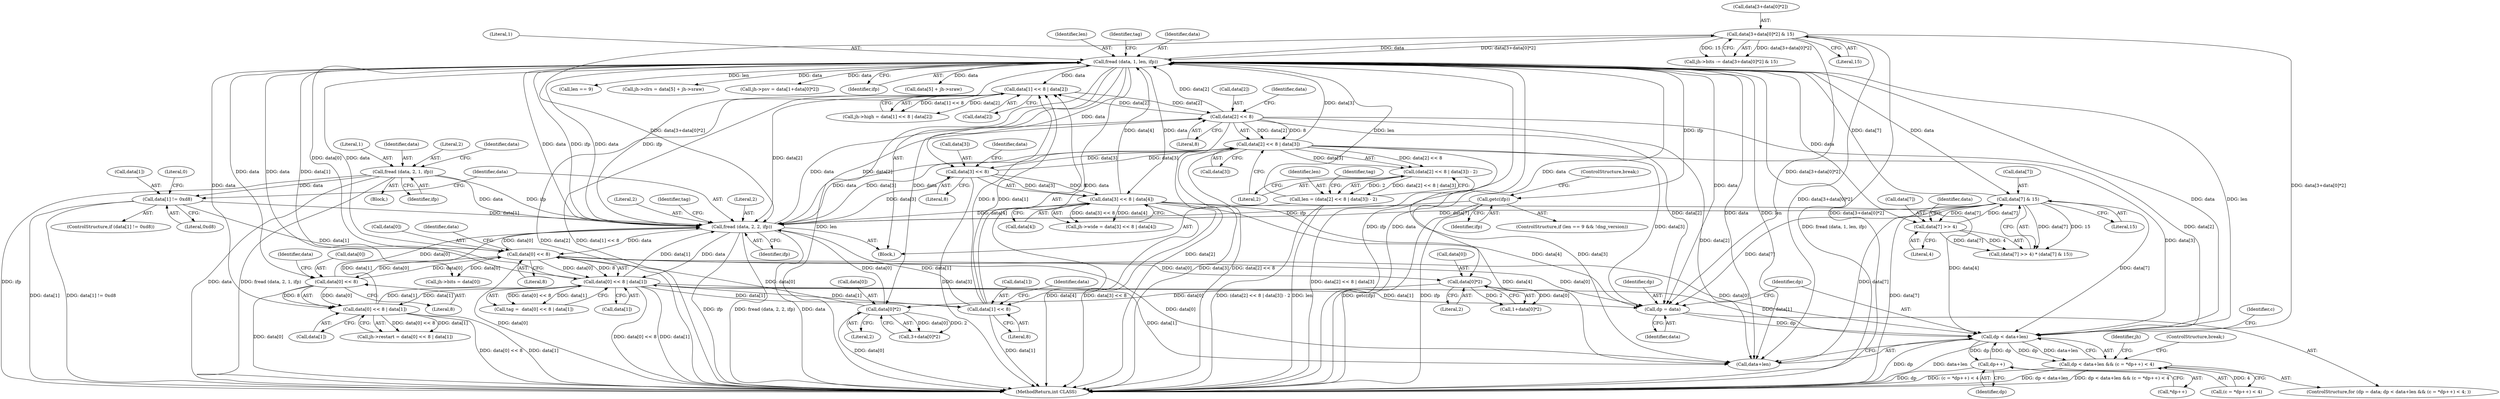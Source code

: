 digraph "0_rawstudio_983bda1f0fa5fa86884381208274198a620f006e@pointer" {
"1000258" [label="(Call,dp = data)"];
"1000308" [label="(Call,data[3+data[0]*2] & 15)"];
"1000170" [label="(Call,fread (data, 1, len, ifp))"];
"1000154" [label="(Call,data[2] << 8 | data[3])"];
"1000155" [label="(Call,data[2] << 8)"];
"1000210" [label="(Call,data[1] << 8 | data[2])"];
"1000211" [label="(Call,data[1] << 8)"];
"1000142" [label="(Call,data[0] << 8 | data[1])"];
"1000143" [label="(Call,data[0] << 8)"];
"1000135" [label="(Call,fread (data, 2, 2, ifp))"];
"1000126" [label="(Call,data[1] != 0xd8)"];
"1000120" [label="(Call,fread (data, 2, 1, ifp))"];
"1000313" [label="(Call,data[0]*2)"];
"1000299" [label="(Call,data[0]*2)"];
"1000191" [label="(Call,data[7] & 15)"];
"1000186" [label="(Call,data[7] >> 4)"];
"1000224" [label="(Call,data[3] << 8)"];
"1000325" [label="(Call,data[0] << 8 | data[1])"];
"1000326" [label="(Call,data[0] << 8)"];
"1000223" [label="(Call,data[3] << 8 | data[4])"];
"1000250" [label="(Call,getc(ifp))"];
"1000151" [label="(Call,len = (data[2] << 8 | data[3]) - 2)"];
"1000153" [label="(Call,(data[2] << 8 | data[3]) - 2)"];
"1000262" [label="(Call,dp < data+len)"];
"1000261" [label="(Call,dp < data+len && (c = *dp++) < 4)"];
"1000271" [label="(Call,dp++)"];
"1000224" [label="(Call,data[3] << 8)"];
"1000124" [label="(Identifier,ifp)"];
"1000137" [label="(Literal,2)"];
"1000277" [label="(Identifier,jh)"];
"1000134" [label="(Block,)"];
"1000252" [label="(ControlStructure,break;)"];
"1000264" [label="(Call,data+len)"];
"1000166" [label="(Identifier,tag)"];
"1000257" [label="(ControlStructure,for (dp = data; dp < data+len && (c = *dp++) < 4; ))"];
"1000187" [label="(Call,data[7])"];
"1000250" [label="(Call,getc(ifp))"];
"1000272" [label="(Identifier,dp)"];
"1000127" [label="(Call,data[1])"];
"1000135" [label="(Call,fread (data, 2, 2, ifp))"];
"1000332" [label="(Identifier,data)"];
"1000260" [label="(Identifier,data)"];
"1000139" [label="(Identifier,ifp)"];
"1000297" [label="(Call,1+data[0]*2)"];
"1000132" [label="(Literal,0)"];
"1000325" [label="(Call,data[0] << 8 | data[1])"];
"1000225" [label="(Call,data[3])"];
"1000308" [label="(Call,data[3+data[0]*2] & 15)"];
"1000172" [label="(Literal,1)"];
"1000270" [label="(Call,*dp++)"];
"1000185" [label="(Call,(data[7] >> 4) * (data[7] & 15))"];
"1000199" [label="(Call,jh->bits = data[0])"];
"1000173" [label="(Identifier,len)"];
"1000258" [label="(Call,dp = data)"];
"1000299" [label="(Call,data[0]*2)"];
"1000330" [label="(Literal,8)"];
"1000123" [label="(Literal,1)"];
"1000152" [label="(Identifier,len)"];
"1000212" [label="(Call,data[1])"];
"1000230" [label="(Identifier,data)"];
"1000159" [label="(Literal,8)"];
"1000191" [label="(Call,data[7] & 15)"];
"1000140" [label="(Call,tag =  data[0] << 8 | data[1])"];
"1000120" [label="(Call,fread (data, 2, 1, ifp))"];
"1000261" [label="(Call,dp < data+len && (c = *dp++) < 4)"];
"1000418" [label="(MethodReturn,int CLASS)"];
"1000217" [label="(Identifier,data)"];
"1000138" [label="(Literal,2)"];
"1000327" [label="(Call,data[0])"];
"1000144" [label="(Call,data[0])"];
"1000229" [label="(Call,data[4])"];
"1000259" [label="(Identifier,dp)"];
"1000245" [label="(Call,len == 9)"];
"1000326" [label="(Call,data[0] << 8)"];
"1000148" [label="(Call,data[1])"];
"1000228" [label="(Literal,8)"];
"1000153" [label="(Call,(data[2] << 8 | data[3]) - 2)"];
"1000300" [label="(Call,data[0])"];
"1000303" [label="(Literal,2)"];
"1000232" [label="(Call,jh->clrs = data[5] + jh->sraw)"];
"1000154" [label="(Call,data[2] << 8 | data[3])"];
"1000216" [label="(Call,data[2])"];
"1000151" [label="(Call,len = (data[2] << 8 | data[3]) - 2)"];
"1000263" [label="(Identifier,dp)"];
"1000143" [label="(Call,data[0] << 8)"];
"1000190" [label="(Literal,4)"];
"1000161" [label="(Identifier,data)"];
"1000267" [label="(Call,(c = *dp++) < 4)"];
"1000291" [label="(Call,jh->psv = data[1+data[0]*2])"];
"1000141" [label="(Identifier,tag)"];
"1000186" [label="(Call,data[7] >> 4)"];
"1000309" [label="(Call,data[3+data[0]*2])"];
"1000195" [label="(Literal,15)"];
"1000155" [label="(Call,data[2] << 8)"];
"1000314" [label="(Call,data[0])"];
"1000142" [label="(Call,data[0] << 8 | data[1])"];
"1000269" [label="(Identifier,c)"];
"1000211" [label="(Call,data[1] << 8)"];
"1000126" [label="(Call,data[1] != 0xd8)"];
"1000318" [label="(Literal,15)"];
"1000176" [label="(Identifier,tag)"];
"1000170" [label="(Call,fread (data, 1, len, ifp))"];
"1000121" [label="(Identifier,data)"];
"1000271" [label="(Call,dp++)"];
"1000163" [label="(Literal,2)"];
"1000149" [label="(Identifier,data)"];
"1000223" [label="(Call,data[3] << 8 | data[4])"];
"1000304" [label="(Call,jh->bits -= data[3+data[0]*2] & 15)"];
"1000122" [label="(Literal,2)"];
"1000147" [label="(Literal,8)"];
"1000193" [label="(Identifier,data)"];
"1000262" [label="(Call,dp < data+len)"];
"1000192" [label="(Call,data[7])"];
"1000289" [label="(ControlStructure,break;)"];
"1000156" [label="(Call,data[2])"];
"1000128" [label="(Identifier,data)"];
"1000321" [label="(Call,jh->restart = data[0] << 8 | data[1])"];
"1000313" [label="(Call,data[0]*2)"];
"1000210" [label="(Call,data[1] << 8 | data[2])"];
"1000125" [label="(ControlStructure,if (data[1] != 0xd8))"];
"1000174" [label="(Identifier,ifp)"];
"1000251" [label="(Identifier,ifp)"];
"1000219" [label="(Call,jh->wide = data[3] << 8 | data[4])"];
"1000171" [label="(Identifier,data)"];
"1000311" [label="(Call,3+data[0]*2)"];
"1000130" [label="(Literal,0xd8)"];
"1000236" [label="(Call,data[5] + jh->sraw)"];
"1000103" [label="(Block,)"];
"1000215" [label="(Literal,8)"];
"1000206" [label="(Call,jh->high = data[1] << 8 | data[2])"];
"1000331" [label="(Call,data[1])"];
"1000243" [label="(ControlStructure,if (len == 9 && !dng_version))"];
"1000317" [label="(Literal,2)"];
"1000160" [label="(Call,data[3])"];
"1000136" [label="(Identifier,data)"];
"1000258" -> "1000257"  [label="AST: "];
"1000258" -> "1000260"  [label="CFG: "];
"1000259" -> "1000258"  [label="AST: "];
"1000260" -> "1000258"  [label="AST: "];
"1000263" -> "1000258"  [label="CFG: "];
"1000308" -> "1000258"  [label="DDG: data[3+data[0]*2]"];
"1000154" -> "1000258"  [label="DDG: data[3]"];
"1000142" -> "1000258"  [label="DDG: data[1]"];
"1000170" -> "1000258"  [label="DDG: data"];
"1000155" -> "1000258"  [label="DDG: data[2]"];
"1000191" -> "1000258"  [label="DDG: data[7]"];
"1000223" -> "1000258"  [label="DDG: data[4]"];
"1000143" -> "1000258"  [label="DDG: data[0]"];
"1000258" -> "1000262"  [label="DDG: dp"];
"1000308" -> "1000304"  [label="AST: "];
"1000308" -> "1000318"  [label="CFG: "];
"1000309" -> "1000308"  [label="AST: "];
"1000318" -> "1000308"  [label="AST: "];
"1000304" -> "1000308"  [label="CFG: "];
"1000308" -> "1000418"  [label="DDG: data[3+data[0]*2]"];
"1000308" -> "1000135"  [label="DDG: data[3+data[0]*2]"];
"1000308" -> "1000170"  [label="DDG: data[3+data[0]*2]"];
"1000308" -> "1000262"  [label="DDG: data[3+data[0]*2]"];
"1000308" -> "1000264"  [label="DDG: data[3+data[0]*2]"];
"1000308" -> "1000304"  [label="DDG: data[3+data[0]*2]"];
"1000308" -> "1000304"  [label="DDG: 15"];
"1000170" -> "1000308"  [label="DDG: data"];
"1000170" -> "1000134"  [label="AST: "];
"1000170" -> "1000174"  [label="CFG: "];
"1000171" -> "1000170"  [label="AST: "];
"1000172" -> "1000170"  [label="AST: "];
"1000173" -> "1000170"  [label="AST: "];
"1000174" -> "1000170"  [label="AST: "];
"1000176" -> "1000170"  [label="CFG: "];
"1000170" -> "1000418"  [label="DDG: len"];
"1000170" -> "1000418"  [label="DDG: data"];
"1000170" -> "1000418"  [label="DDG: fread (data, 1, len, ifp)"];
"1000170" -> "1000418"  [label="DDG: ifp"];
"1000170" -> "1000135"  [label="DDG: data"];
"1000170" -> "1000135"  [label="DDG: ifp"];
"1000170" -> "1000143"  [label="DDG: data"];
"1000154" -> "1000170"  [label="DDG: data[3]"];
"1000142" -> "1000170"  [label="DDG: data[1]"];
"1000135" -> "1000170"  [label="DDG: data"];
"1000135" -> "1000170"  [label="DDG: ifp"];
"1000155" -> "1000170"  [label="DDG: data[2]"];
"1000191" -> "1000170"  [label="DDG: data[7]"];
"1000223" -> "1000170"  [label="DDG: data[4]"];
"1000143" -> "1000170"  [label="DDG: data[0]"];
"1000151" -> "1000170"  [label="DDG: len"];
"1000170" -> "1000186"  [label="DDG: data"];
"1000170" -> "1000191"  [label="DDG: data"];
"1000170" -> "1000199"  [label="DDG: data"];
"1000170" -> "1000211"  [label="DDG: data"];
"1000170" -> "1000210"  [label="DDG: data"];
"1000170" -> "1000224"  [label="DDG: data"];
"1000170" -> "1000223"  [label="DDG: data"];
"1000170" -> "1000232"  [label="DDG: data"];
"1000170" -> "1000236"  [label="DDG: data"];
"1000170" -> "1000245"  [label="DDG: len"];
"1000170" -> "1000250"  [label="DDG: ifp"];
"1000170" -> "1000262"  [label="DDG: data"];
"1000170" -> "1000262"  [label="DDG: len"];
"1000170" -> "1000264"  [label="DDG: data"];
"1000170" -> "1000264"  [label="DDG: len"];
"1000170" -> "1000291"  [label="DDG: data"];
"1000170" -> "1000299"  [label="DDG: data"];
"1000170" -> "1000313"  [label="DDG: data"];
"1000170" -> "1000326"  [label="DDG: data"];
"1000170" -> "1000325"  [label="DDG: data"];
"1000154" -> "1000153"  [label="AST: "];
"1000154" -> "1000160"  [label="CFG: "];
"1000155" -> "1000154"  [label="AST: "];
"1000160" -> "1000154"  [label="AST: "];
"1000163" -> "1000154"  [label="CFG: "];
"1000154" -> "1000418"  [label="DDG: data[3]"];
"1000154" -> "1000418"  [label="DDG: data[2] << 8"];
"1000154" -> "1000135"  [label="DDG: data[3]"];
"1000154" -> "1000153"  [label="DDG: data[2] << 8"];
"1000154" -> "1000153"  [label="DDG: data[3]"];
"1000155" -> "1000154"  [label="DDG: data[2]"];
"1000155" -> "1000154"  [label="DDG: 8"];
"1000224" -> "1000154"  [label="DDG: data[3]"];
"1000135" -> "1000154"  [label="DDG: data"];
"1000154" -> "1000224"  [label="DDG: data[3]"];
"1000154" -> "1000262"  [label="DDG: data[3]"];
"1000154" -> "1000264"  [label="DDG: data[3]"];
"1000155" -> "1000159"  [label="CFG: "];
"1000156" -> "1000155"  [label="AST: "];
"1000159" -> "1000155"  [label="AST: "];
"1000161" -> "1000155"  [label="CFG: "];
"1000155" -> "1000418"  [label="DDG: data[2]"];
"1000155" -> "1000135"  [label="DDG: data[2]"];
"1000210" -> "1000155"  [label="DDG: data[2]"];
"1000135" -> "1000155"  [label="DDG: data"];
"1000155" -> "1000210"  [label="DDG: data[2]"];
"1000155" -> "1000262"  [label="DDG: data[2]"];
"1000155" -> "1000264"  [label="DDG: data[2]"];
"1000210" -> "1000206"  [label="AST: "];
"1000210" -> "1000216"  [label="CFG: "];
"1000211" -> "1000210"  [label="AST: "];
"1000216" -> "1000210"  [label="AST: "];
"1000206" -> "1000210"  [label="CFG: "];
"1000210" -> "1000418"  [label="DDG: data[2]"];
"1000210" -> "1000418"  [label="DDG: data[1] << 8"];
"1000210" -> "1000135"  [label="DDG: data[2]"];
"1000210" -> "1000206"  [label="DDG: data[1] << 8"];
"1000210" -> "1000206"  [label="DDG: data[2]"];
"1000211" -> "1000210"  [label="DDG: data[1]"];
"1000211" -> "1000210"  [label="DDG: 8"];
"1000211" -> "1000215"  [label="CFG: "];
"1000212" -> "1000211"  [label="AST: "];
"1000215" -> "1000211"  [label="AST: "];
"1000217" -> "1000211"  [label="CFG: "];
"1000211" -> "1000418"  [label="DDG: data[1]"];
"1000211" -> "1000135"  [label="DDG: data[1]"];
"1000211" -> "1000142"  [label="DDG: data[1]"];
"1000142" -> "1000211"  [label="DDG: data[1]"];
"1000142" -> "1000140"  [label="AST: "];
"1000142" -> "1000148"  [label="CFG: "];
"1000143" -> "1000142"  [label="AST: "];
"1000148" -> "1000142"  [label="AST: "];
"1000140" -> "1000142"  [label="CFG: "];
"1000142" -> "1000418"  [label="DDG: data[1]"];
"1000142" -> "1000418"  [label="DDG: data[0] << 8"];
"1000142" -> "1000135"  [label="DDG: data[1]"];
"1000142" -> "1000140"  [label="DDG: data[0] << 8"];
"1000142" -> "1000140"  [label="DDG: data[1]"];
"1000143" -> "1000142"  [label="DDG: data[0]"];
"1000143" -> "1000142"  [label="DDG: 8"];
"1000325" -> "1000142"  [label="DDG: data[1]"];
"1000126" -> "1000142"  [label="DDG: data[1]"];
"1000135" -> "1000142"  [label="DDG: data"];
"1000142" -> "1000262"  [label="DDG: data[1]"];
"1000142" -> "1000264"  [label="DDG: data[1]"];
"1000142" -> "1000325"  [label="DDG: data[1]"];
"1000143" -> "1000147"  [label="CFG: "];
"1000144" -> "1000143"  [label="AST: "];
"1000147" -> "1000143"  [label="AST: "];
"1000149" -> "1000143"  [label="CFG: "];
"1000143" -> "1000418"  [label="DDG: data[0]"];
"1000143" -> "1000135"  [label="DDG: data[0]"];
"1000135" -> "1000143"  [label="DDG: data"];
"1000326" -> "1000143"  [label="DDG: data[0]"];
"1000313" -> "1000143"  [label="DDG: data[0]"];
"1000143" -> "1000199"  [label="DDG: data[0]"];
"1000143" -> "1000262"  [label="DDG: data[0]"];
"1000143" -> "1000264"  [label="DDG: data[0]"];
"1000143" -> "1000299"  [label="DDG: data[0]"];
"1000143" -> "1000326"  [label="DDG: data[0]"];
"1000135" -> "1000134"  [label="AST: "];
"1000135" -> "1000139"  [label="CFG: "];
"1000136" -> "1000135"  [label="AST: "];
"1000137" -> "1000135"  [label="AST: "];
"1000138" -> "1000135"  [label="AST: "];
"1000139" -> "1000135"  [label="AST: "];
"1000141" -> "1000135"  [label="CFG: "];
"1000135" -> "1000418"  [label="DDG: ifp"];
"1000135" -> "1000418"  [label="DDG: fread (data, 2, 2, ifp)"];
"1000135" -> "1000418"  [label="DDG: data"];
"1000126" -> "1000135"  [label="DDG: data[1]"];
"1000313" -> "1000135"  [label="DDG: data[0]"];
"1000191" -> "1000135"  [label="DDG: data[7]"];
"1000224" -> "1000135"  [label="DDG: data[3]"];
"1000325" -> "1000135"  [label="DDG: data[1]"];
"1000223" -> "1000135"  [label="DDG: data[4]"];
"1000120" -> "1000135"  [label="DDG: data"];
"1000120" -> "1000135"  [label="DDG: ifp"];
"1000326" -> "1000135"  [label="DDG: data[0]"];
"1000250" -> "1000135"  [label="DDG: ifp"];
"1000126" -> "1000125"  [label="AST: "];
"1000126" -> "1000130"  [label="CFG: "];
"1000127" -> "1000126"  [label="AST: "];
"1000130" -> "1000126"  [label="AST: "];
"1000132" -> "1000126"  [label="CFG: "];
"1000136" -> "1000126"  [label="CFG: "];
"1000126" -> "1000418"  [label="DDG: data[1] != 0xd8"];
"1000126" -> "1000418"  [label="DDG: data[1]"];
"1000120" -> "1000126"  [label="DDG: data"];
"1000120" -> "1000103"  [label="AST: "];
"1000120" -> "1000124"  [label="CFG: "];
"1000121" -> "1000120"  [label="AST: "];
"1000122" -> "1000120"  [label="AST: "];
"1000123" -> "1000120"  [label="AST: "];
"1000124" -> "1000120"  [label="AST: "];
"1000128" -> "1000120"  [label="CFG: "];
"1000120" -> "1000418"  [label="DDG: data"];
"1000120" -> "1000418"  [label="DDG: fread (data, 2, 1, ifp)"];
"1000120" -> "1000418"  [label="DDG: ifp"];
"1000313" -> "1000311"  [label="AST: "];
"1000313" -> "1000317"  [label="CFG: "];
"1000314" -> "1000313"  [label="AST: "];
"1000317" -> "1000313"  [label="AST: "];
"1000311" -> "1000313"  [label="CFG: "];
"1000313" -> "1000418"  [label="DDG: data[0]"];
"1000313" -> "1000311"  [label="DDG: data[0]"];
"1000313" -> "1000311"  [label="DDG: 2"];
"1000299" -> "1000313"  [label="DDG: data[0]"];
"1000299" -> "1000297"  [label="AST: "];
"1000299" -> "1000303"  [label="CFG: "];
"1000300" -> "1000299"  [label="AST: "];
"1000303" -> "1000299"  [label="AST: "];
"1000297" -> "1000299"  [label="CFG: "];
"1000299" -> "1000297"  [label="DDG: data[0]"];
"1000299" -> "1000297"  [label="DDG: 2"];
"1000191" -> "1000185"  [label="AST: "];
"1000191" -> "1000195"  [label="CFG: "];
"1000192" -> "1000191"  [label="AST: "];
"1000195" -> "1000191"  [label="AST: "];
"1000185" -> "1000191"  [label="CFG: "];
"1000191" -> "1000418"  [label="DDG: data[7]"];
"1000191" -> "1000186"  [label="DDG: data[7]"];
"1000191" -> "1000185"  [label="DDG: data[7]"];
"1000191" -> "1000185"  [label="DDG: 15"];
"1000186" -> "1000191"  [label="DDG: data[7]"];
"1000191" -> "1000262"  [label="DDG: data[7]"];
"1000191" -> "1000264"  [label="DDG: data[7]"];
"1000186" -> "1000185"  [label="AST: "];
"1000186" -> "1000190"  [label="CFG: "];
"1000187" -> "1000186"  [label="AST: "];
"1000190" -> "1000186"  [label="AST: "];
"1000193" -> "1000186"  [label="CFG: "];
"1000186" -> "1000185"  [label="DDG: data[7]"];
"1000186" -> "1000185"  [label="DDG: 4"];
"1000224" -> "1000223"  [label="AST: "];
"1000224" -> "1000228"  [label="CFG: "];
"1000225" -> "1000224"  [label="AST: "];
"1000228" -> "1000224"  [label="AST: "];
"1000230" -> "1000224"  [label="CFG: "];
"1000224" -> "1000418"  [label="DDG: data[3]"];
"1000224" -> "1000223"  [label="DDG: data[3]"];
"1000224" -> "1000223"  [label="DDG: 8"];
"1000325" -> "1000321"  [label="AST: "];
"1000325" -> "1000331"  [label="CFG: "];
"1000326" -> "1000325"  [label="AST: "];
"1000331" -> "1000325"  [label="AST: "];
"1000321" -> "1000325"  [label="CFG: "];
"1000325" -> "1000418"  [label="DDG: data[0] << 8"];
"1000325" -> "1000418"  [label="DDG: data[1]"];
"1000325" -> "1000321"  [label="DDG: data[0] << 8"];
"1000325" -> "1000321"  [label="DDG: data[1]"];
"1000326" -> "1000325"  [label="DDG: data[0]"];
"1000326" -> "1000325"  [label="DDG: 8"];
"1000326" -> "1000330"  [label="CFG: "];
"1000327" -> "1000326"  [label="AST: "];
"1000330" -> "1000326"  [label="AST: "];
"1000332" -> "1000326"  [label="CFG: "];
"1000326" -> "1000418"  [label="DDG: data[0]"];
"1000223" -> "1000219"  [label="AST: "];
"1000223" -> "1000229"  [label="CFG: "];
"1000229" -> "1000223"  [label="AST: "];
"1000219" -> "1000223"  [label="CFG: "];
"1000223" -> "1000418"  [label="DDG: data[4]"];
"1000223" -> "1000418"  [label="DDG: data[3] << 8"];
"1000223" -> "1000219"  [label="DDG: data[3] << 8"];
"1000223" -> "1000219"  [label="DDG: data[4]"];
"1000223" -> "1000262"  [label="DDG: data[4]"];
"1000223" -> "1000264"  [label="DDG: data[4]"];
"1000250" -> "1000243"  [label="AST: "];
"1000250" -> "1000251"  [label="CFG: "];
"1000251" -> "1000250"  [label="AST: "];
"1000252" -> "1000250"  [label="CFG: "];
"1000250" -> "1000418"  [label="DDG: ifp"];
"1000250" -> "1000418"  [label="DDG: getc(ifp)"];
"1000151" -> "1000134"  [label="AST: "];
"1000151" -> "1000153"  [label="CFG: "];
"1000152" -> "1000151"  [label="AST: "];
"1000153" -> "1000151"  [label="AST: "];
"1000166" -> "1000151"  [label="CFG: "];
"1000151" -> "1000418"  [label="DDG: len"];
"1000151" -> "1000418"  [label="DDG: (data[2] << 8 | data[3]) - 2"];
"1000153" -> "1000151"  [label="DDG: data[2] << 8 | data[3]"];
"1000153" -> "1000151"  [label="DDG: 2"];
"1000153" -> "1000163"  [label="CFG: "];
"1000163" -> "1000153"  [label="AST: "];
"1000153" -> "1000418"  [label="DDG: data[2] << 8 | data[3]"];
"1000262" -> "1000261"  [label="AST: "];
"1000262" -> "1000264"  [label="CFG: "];
"1000263" -> "1000262"  [label="AST: "];
"1000264" -> "1000262"  [label="AST: "];
"1000269" -> "1000262"  [label="CFG: "];
"1000261" -> "1000262"  [label="CFG: "];
"1000262" -> "1000418"  [label="DDG: dp"];
"1000262" -> "1000418"  [label="DDG: data+len"];
"1000262" -> "1000261"  [label="DDG: dp"];
"1000262" -> "1000261"  [label="DDG: data+len"];
"1000271" -> "1000262"  [label="DDG: dp"];
"1000262" -> "1000271"  [label="DDG: dp"];
"1000261" -> "1000257"  [label="AST: "];
"1000261" -> "1000267"  [label="CFG: "];
"1000267" -> "1000261"  [label="AST: "];
"1000277" -> "1000261"  [label="CFG: "];
"1000289" -> "1000261"  [label="CFG: "];
"1000261" -> "1000418"  [label="DDG: (c = *dp++) < 4"];
"1000261" -> "1000418"  [label="DDG: dp < data+len"];
"1000261" -> "1000418"  [label="DDG: dp < data+len && (c = *dp++) < 4"];
"1000267" -> "1000261"  [label="DDG: 4"];
"1000271" -> "1000270"  [label="AST: "];
"1000271" -> "1000272"  [label="CFG: "];
"1000272" -> "1000271"  [label="AST: "];
"1000270" -> "1000271"  [label="CFG: "];
"1000271" -> "1000418"  [label="DDG: dp"];
}
